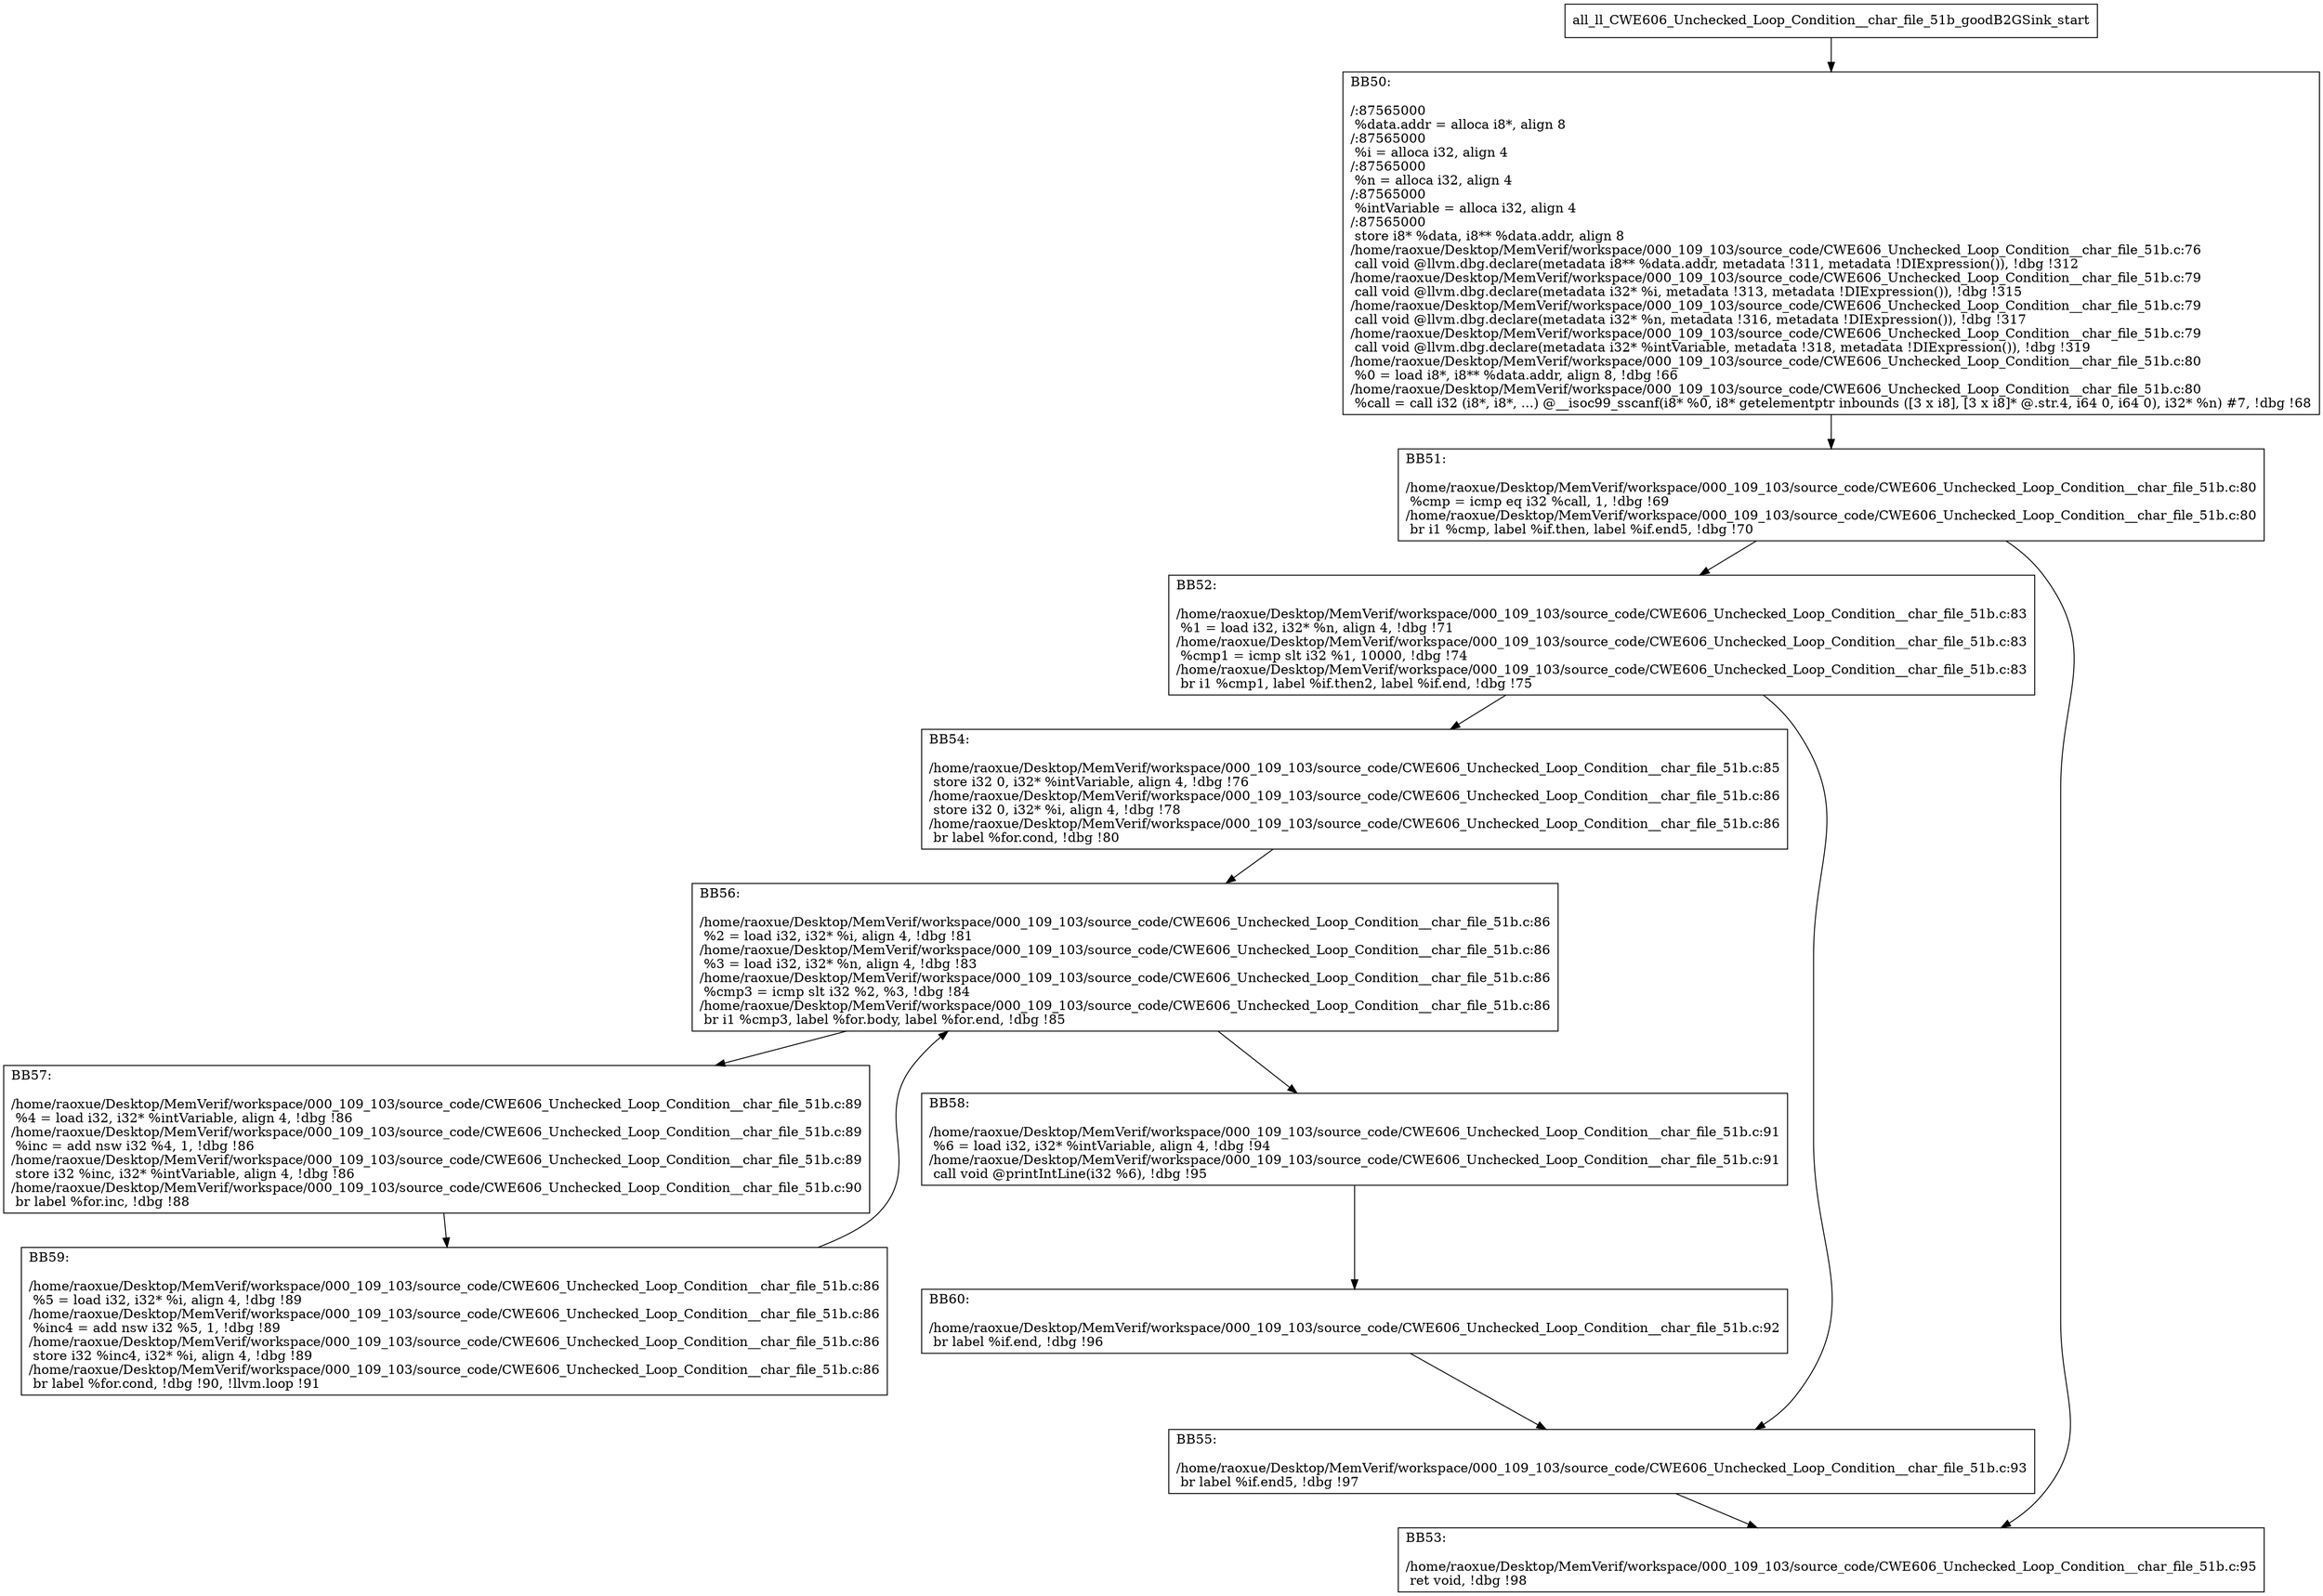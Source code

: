 digraph "CFG for'all_ll_CWE606_Unchecked_Loop_Condition__char_file_51b_goodB2GSink' function" {
	BBall_ll_CWE606_Unchecked_Loop_Condition__char_file_51b_goodB2GSink_start[shape=record,label="{all_ll_CWE606_Unchecked_Loop_Condition__char_file_51b_goodB2GSink_start}"];
	BBall_ll_CWE606_Unchecked_Loop_Condition__char_file_51b_goodB2GSink_start-> all_ll_CWE606_Unchecked_Loop_Condition__char_file_51b_goodB2GSinkBB50;
	all_ll_CWE606_Unchecked_Loop_Condition__char_file_51b_goodB2GSinkBB50 [shape=record, label="{BB50:\l\l/:87565000\l
  %data.addr = alloca i8*, align 8\l
/:87565000\l
  %i = alloca i32, align 4\l
/:87565000\l
  %n = alloca i32, align 4\l
/:87565000\l
  %intVariable = alloca i32, align 4\l
/:87565000\l
  store i8* %data, i8** %data.addr, align 8\l
/home/raoxue/Desktop/MemVerif/workspace/000_109_103/source_code/CWE606_Unchecked_Loop_Condition__char_file_51b.c:76\l
  call void @llvm.dbg.declare(metadata i8** %data.addr, metadata !311, metadata !DIExpression()), !dbg !312\l
/home/raoxue/Desktop/MemVerif/workspace/000_109_103/source_code/CWE606_Unchecked_Loop_Condition__char_file_51b.c:79\l
  call void @llvm.dbg.declare(metadata i32* %i, metadata !313, metadata !DIExpression()), !dbg !315\l
/home/raoxue/Desktop/MemVerif/workspace/000_109_103/source_code/CWE606_Unchecked_Loop_Condition__char_file_51b.c:79\l
  call void @llvm.dbg.declare(metadata i32* %n, metadata !316, metadata !DIExpression()), !dbg !317\l
/home/raoxue/Desktop/MemVerif/workspace/000_109_103/source_code/CWE606_Unchecked_Loop_Condition__char_file_51b.c:79\l
  call void @llvm.dbg.declare(metadata i32* %intVariable, metadata !318, metadata !DIExpression()), !dbg !319\l
/home/raoxue/Desktop/MemVerif/workspace/000_109_103/source_code/CWE606_Unchecked_Loop_Condition__char_file_51b.c:80\l
  %0 = load i8*, i8** %data.addr, align 8, !dbg !66\l
/home/raoxue/Desktop/MemVerif/workspace/000_109_103/source_code/CWE606_Unchecked_Loop_Condition__char_file_51b.c:80\l
  %call = call i32 (i8*, i8*, ...) @__isoc99_sscanf(i8* %0, i8* getelementptr inbounds ([3 x i8], [3 x i8]* @.str.4, i64 0, i64 0), i32* %n) #7, !dbg !68\l
}"];
	all_ll_CWE606_Unchecked_Loop_Condition__char_file_51b_goodB2GSinkBB50-> all_ll_CWE606_Unchecked_Loop_Condition__char_file_51b_goodB2GSinkBB51;
	all_ll_CWE606_Unchecked_Loop_Condition__char_file_51b_goodB2GSinkBB51 [shape=record, label="{BB51:\l\l/home/raoxue/Desktop/MemVerif/workspace/000_109_103/source_code/CWE606_Unchecked_Loop_Condition__char_file_51b.c:80\l
  %cmp = icmp eq i32 %call, 1, !dbg !69\l
/home/raoxue/Desktop/MemVerif/workspace/000_109_103/source_code/CWE606_Unchecked_Loop_Condition__char_file_51b.c:80\l
  br i1 %cmp, label %if.then, label %if.end5, !dbg !70\l
}"];
	all_ll_CWE606_Unchecked_Loop_Condition__char_file_51b_goodB2GSinkBB51-> all_ll_CWE606_Unchecked_Loop_Condition__char_file_51b_goodB2GSinkBB52;
	all_ll_CWE606_Unchecked_Loop_Condition__char_file_51b_goodB2GSinkBB51-> all_ll_CWE606_Unchecked_Loop_Condition__char_file_51b_goodB2GSinkBB53;
	all_ll_CWE606_Unchecked_Loop_Condition__char_file_51b_goodB2GSinkBB52 [shape=record, label="{BB52:\l\l/home/raoxue/Desktop/MemVerif/workspace/000_109_103/source_code/CWE606_Unchecked_Loop_Condition__char_file_51b.c:83\l
  %1 = load i32, i32* %n, align 4, !dbg !71\l
/home/raoxue/Desktop/MemVerif/workspace/000_109_103/source_code/CWE606_Unchecked_Loop_Condition__char_file_51b.c:83\l
  %cmp1 = icmp slt i32 %1, 10000, !dbg !74\l
/home/raoxue/Desktop/MemVerif/workspace/000_109_103/source_code/CWE606_Unchecked_Loop_Condition__char_file_51b.c:83\l
  br i1 %cmp1, label %if.then2, label %if.end, !dbg !75\l
}"];
	all_ll_CWE606_Unchecked_Loop_Condition__char_file_51b_goodB2GSinkBB52-> all_ll_CWE606_Unchecked_Loop_Condition__char_file_51b_goodB2GSinkBB54;
	all_ll_CWE606_Unchecked_Loop_Condition__char_file_51b_goodB2GSinkBB52-> all_ll_CWE606_Unchecked_Loop_Condition__char_file_51b_goodB2GSinkBB55;
	all_ll_CWE606_Unchecked_Loop_Condition__char_file_51b_goodB2GSinkBB54 [shape=record, label="{BB54:\l\l/home/raoxue/Desktop/MemVerif/workspace/000_109_103/source_code/CWE606_Unchecked_Loop_Condition__char_file_51b.c:85\l
  store i32 0, i32* %intVariable, align 4, !dbg !76\l
/home/raoxue/Desktop/MemVerif/workspace/000_109_103/source_code/CWE606_Unchecked_Loop_Condition__char_file_51b.c:86\l
  store i32 0, i32* %i, align 4, !dbg !78\l
/home/raoxue/Desktop/MemVerif/workspace/000_109_103/source_code/CWE606_Unchecked_Loop_Condition__char_file_51b.c:86\l
  br label %for.cond, !dbg !80\l
}"];
	all_ll_CWE606_Unchecked_Loop_Condition__char_file_51b_goodB2GSinkBB54-> all_ll_CWE606_Unchecked_Loop_Condition__char_file_51b_goodB2GSinkBB56;
	all_ll_CWE606_Unchecked_Loop_Condition__char_file_51b_goodB2GSinkBB56 [shape=record, label="{BB56:\l\l/home/raoxue/Desktop/MemVerif/workspace/000_109_103/source_code/CWE606_Unchecked_Loop_Condition__char_file_51b.c:86\l
  %2 = load i32, i32* %i, align 4, !dbg !81\l
/home/raoxue/Desktop/MemVerif/workspace/000_109_103/source_code/CWE606_Unchecked_Loop_Condition__char_file_51b.c:86\l
  %3 = load i32, i32* %n, align 4, !dbg !83\l
/home/raoxue/Desktop/MemVerif/workspace/000_109_103/source_code/CWE606_Unchecked_Loop_Condition__char_file_51b.c:86\l
  %cmp3 = icmp slt i32 %2, %3, !dbg !84\l
/home/raoxue/Desktop/MemVerif/workspace/000_109_103/source_code/CWE606_Unchecked_Loop_Condition__char_file_51b.c:86\l
  br i1 %cmp3, label %for.body, label %for.end, !dbg !85\l
}"];
	all_ll_CWE606_Unchecked_Loop_Condition__char_file_51b_goodB2GSinkBB56-> all_ll_CWE606_Unchecked_Loop_Condition__char_file_51b_goodB2GSinkBB57;
	all_ll_CWE606_Unchecked_Loop_Condition__char_file_51b_goodB2GSinkBB56-> all_ll_CWE606_Unchecked_Loop_Condition__char_file_51b_goodB2GSinkBB58;
	all_ll_CWE606_Unchecked_Loop_Condition__char_file_51b_goodB2GSinkBB57 [shape=record, label="{BB57:\l\l/home/raoxue/Desktop/MemVerif/workspace/000_109_103/source_code/CWE606_Unchecked_Loop_Condition__char_file_51b.c:89\l
  %4 = load i32, i32* %intVariable, align 4, !dbg !86\l
/home/raoxue/Desktop/MemVerif/workspace/000_109_103/source_code/CWE606_Unchecked_Loop_Condition__char_file_51b.c:89\l
  %inc = add nsw i32 %4, 1, !dbg !86\l
/home/raoxue/Desktop/MemVerif/workspace/000_109_103/source_code/CWE606_Unchecked_Loop_Condition__char_file_51b.c:89\l
  store i32 %inc, i32* %intVariable, align 4, !dbg !86\l
/home/raoxue/Desktop/MemVerif/workspace/000_109_103/source_code/CWE606_Unchecked_Loop_Condition__char_file_51b.c:90\l
  br label %for.inc, !dbg !88\l
}"];
	all_ll_CWE606_Unchecked_Loop_Condition__char_file_51b_goodB2GSinkBB57-> all_ll_CWE606_Unchecked_Loop_Condition__char_file_51b_goodB2GSinkBB59;
	all_ll_CWE606_Unchecked_Loop_Condition__char_file_51b_goodB2GSinkBB59 [shape=record, label="{BB59:\l\l/home/raoxue/Desktop/MemVerif/workspace/000_109_103/source_code/CWE606_Unchecked_Loop_Condition__char_file_51b.c:86\l
  %5 = load i32, i32* %i, align 4, !dbg !89\l
/home/raoxue/Desktop/MemVerif/workspace/000_109_103/source_code/CWE606_Unchecked_Loop_Condition__char_file_51b.c:86\l
  %inc4 = add nsw i32 %5, 1, !dbg !89\l
/home/raoxue/Desktop/MemVerif/workspace/000_109_103/source_code/CWE606_Unchecked_Loop_Condition__char_file_51b.c:86\l
  store i32 %inc4, i32* %i, align 4, !dbg !89\l
/home/raoxue/Desktop/MemVerif/workspace/000_109_103/source_code/CWE606_Unchecked_Loop_Condition__char_file_51b.c:86\l
  br label %for.cond, !dbg !90, !llvm.loop !91\l
}"];
	all_ll_CWE606_Unchecked_Loop_Condition__char_file_51b_goodB2GSinkBB59-> all_ll_CWE606_Unchecked_Loop_Condition__char_file_51b_goodB2GSinkBB56;
	all_ll_CWE606_Unchecked_Loop_Condition__char_file_51b_goodB2GSinkBB58 [shape=record, label="{BB58:\l\l/home/raoxue/Desktop/MemVerif/workspace/000_109_103/source_code/CWE606_Unchecked_Loop_Condition__char_file_51b.c:91\l
  %6 = load i32, i32* %intVariable, align 4, !dbg !94\l
/home/raoxue/Desktop/MemVerif/workspace/000_109_103/source_code/CWE606_Unchecked_Loop_Condition__char_file_51b.c:91\l
  call void @printIntLine(i32 %6), !dbg !95\l
}"];
	all_ll_CWE606_Unchecked_Loop_Condition__char_file_51b_goodB2GSinkBB58-> all_ll_CWE606_Unchecked_Loop_Condition__char_file_51b_goodB2GSinkBB60;
	all_ll_CWE606_Unchecked_Loop_Condition__char_file_51b_goodB2GSinkBB60 [shape=record, label="{BB60:\l\l/home/raoxue/Desktop/MemVerif/workspace/000_109_103/source_code/CWE606_Unchecked_Loop_Condition__char_file_51b.c:92\l
  br label %if.end, !dbg !96\l
}"];
	all_ll_CWE606_Unchecked_Loop_Condition__char_file_51b_goodB2GSinkBB60-> all_ll_CWE606_Unchecked_Loop_Condition__char_file_51b_goodB2GSinkBB55;
	all_ll_CWE606_Unchecked_Loop_Condition__char_file_51b_goodB2GSinkBB55 [shape=record, label="{BB55:\l\l/home/raoxue/Desktop/MemVerif/workspace/000_109_103/source_code/CWE606_Unchecked_Loop_Condition__char_file_51b.c:93\l
  br label %if.end5, !dbg !97\l
}"];
	all_ll_CWE606_Unchecked_Loop_Condition__char_file_51b_goodB2GSinkBB55-> all_ll_CWE606_Unchecked_Loop_Condition__char_file_51b_goodB2GSinkBB53;
	all_ll_CWE606_Unchecked_Loop_Condition__char_file_51b_goodB2GSinkBB53 [shape=record, label="{BB53:\l\l/home/raoxue/Desktop/MemVerif/workspace/000_109_103/source_code/CWE606_Unchecked_Loop_Condition__char_file_51b.c:95\l
  ret void, !dbg !98\l
}"];
}

